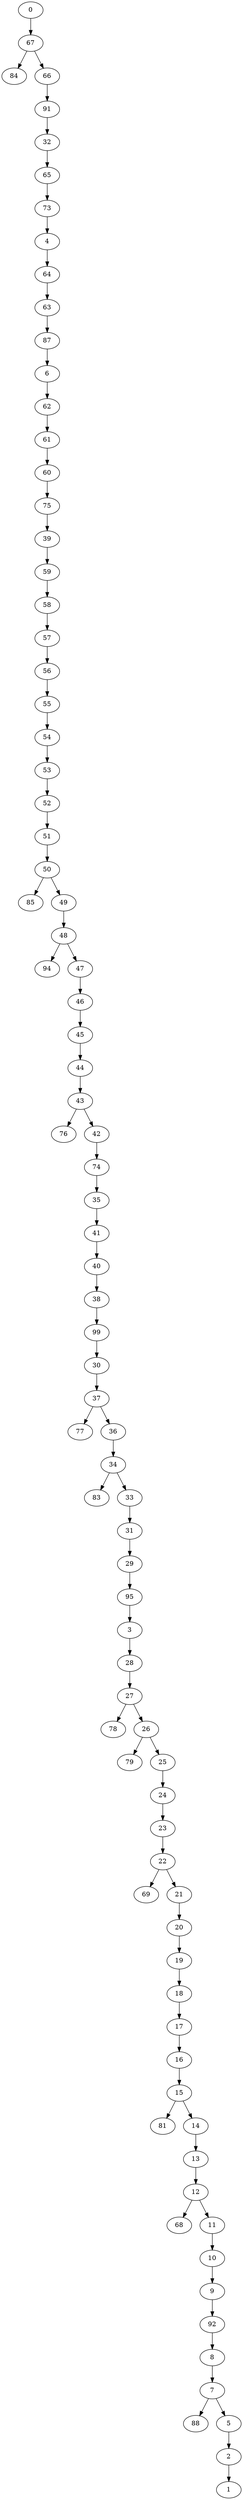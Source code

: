 digraph {
	0 [label=0]
	67 [label=67]
	84 [label=84]
	66 [label=66]
	91 [label=91]
	32 [label=32]
	65 [label=65]
	73 [label=73]
	4 [label=4]
	64 [label=64]
	63 [label=63]
	87 [label=87]
	6 [label=6]
	62 [label=62]
	61 [label=61]
	60 [label=60]
	75 [label=75]
	39 [label=39]
	59 [label=59]
	58 [label=58]
	57 [label=57]
	56 [label=56]
	55 [label=55]
	54 [label=54]
	53 [label=53]
	52 [label=52]
	51 [label=51]
	50 [label=50]
	85 [label=85]
	49 [label=49]
	48 [label=48]
	94 [label=94]
	47 [label=47]
	46 [label=46]
	45 [label=45]
	44 [label=44]
	43 [label=43]
	76 [label=76]
	42 [label=42]
	74 [label=74]
	35 [label=35]
	41 [label=41]
	40 [label=40]
	38 [label=38]
	99 [label=99]
	30 [label=30]
	37 [label=37]
	77 [label=77]
	36 [label=36]
	34 [label=34]
	83 [label=83]
	33 [label=33]
	31 [label=31]
	29 [label=29]
	95 [label=95]
	3 [label=3]
	28 [label=28]
	27 [label=27]
	78 [label=78]
	26 [label=26]
	79 [label=79]
	25 [label=25]
	24 [label=24]
	23 [label=23]
	22 [label=22]
	69 [label=69]
	21 [label=21]
	20 [label=20]
	19 [label=19]
	18 [label=18]
	17 [label=17]
	16 [label=16]
	15 [label=15]
	81 [label=81]
	14 [label=14]
	13 [label=13]
	12 [label=12]
	68 [label=68]
	11 [label=11]
	10 [label=10]
	9 [label=9]
	92 [label=92]
	8 [label=8]
	7 [label=7]
	88 [label=88]
	5 [label=5]
	2 [label=2]
	1 [label=1]
	0 -> 67
	67 -> 84
	67 -> 66
	66 -> 91
	91 -> 32
	32 -> 65
	65 -> 73
	73 -> 4
	4 -> 64
	64 -> 63
	63 -> 87
	87 -> 6
	6 -> 62
	62 -> 61
	61 -> 60
	60 -> 75
	75 -> 39
	39 -> 59
	59 -> 58
	58 -> 57
	57 -> 56
	56 -> 55
	55 -> 54
	54 -> 53
	53 -> 52
	52 -> 51
	51 -> 50
	50 -> 85
	50 -> 49
	49 -> 48
	48 -> 94
	48 -> 47
	47 -> 46
	46 -> 45
	45 -> 44
	44 -> 43
	43 -> 76
	43 -> 42
	42 -> 74
	74 -> 35
	35 -> 41
	41 -> 40
	40 -> 38
	38 -> 99
	99 -> 30
	30 -> 37
	37 -> 77
	37 -> 36
	36 -> 34
	34 -> 83
	34 -> 33
	33 -> 31
	31 -> 29
	29 -> 95
	95 -> 3
	3 -> 28
	28 -> 27
	27 -> 78
	27 -> 26
	26 -> 79
	26 -> 25
	25 -> 24
	24 -> 23
	23 -> 22
	22 -> 69
	22 -> 21
	21 -> 20
	20 -> 19
	19 -> 18
	18 -> 17
	17 -> 16
	16 -> 15
	15 -> 81
	15 -> 14
	14 -> 13
	13 -> 12
	12 -> 68
	12 -> 11
	11 -> 10
	10 -> 9
	9 -> 92
	92 -> 8
	8 -> 7
	7 -> 88
	7 -> 5
	5 -> 2
	2 -> 1
}
